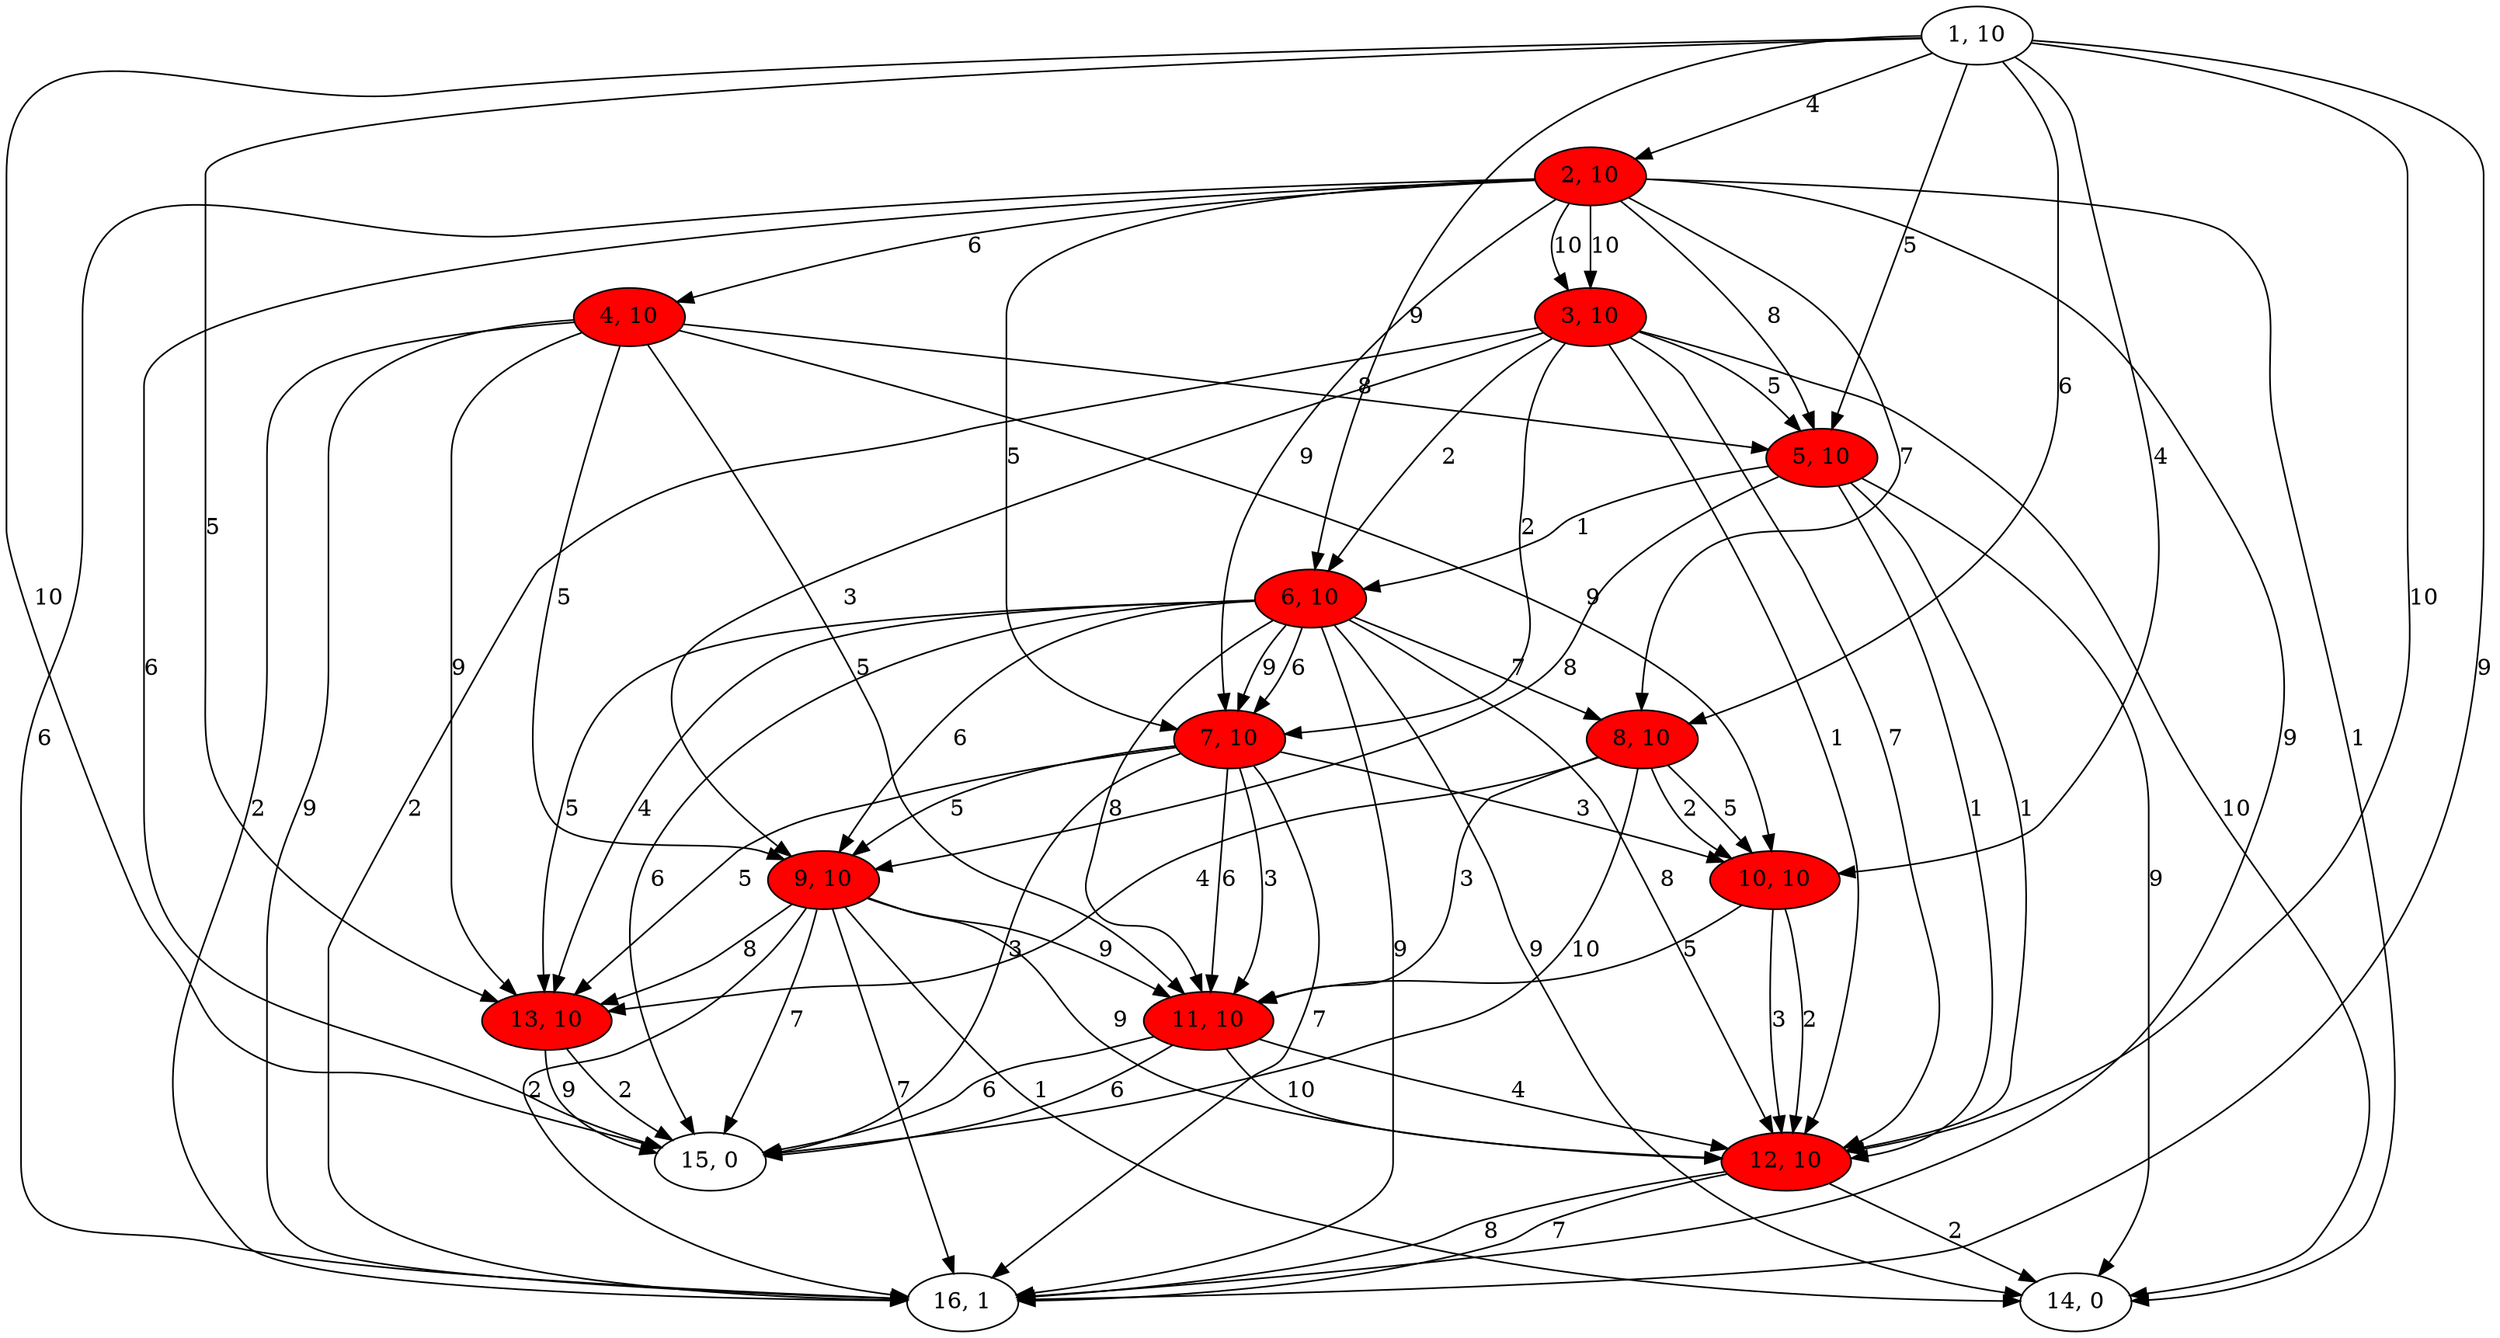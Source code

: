 digraph G{
1[label="1, 10"]
2[label="2, 10"]
3[label="3, 10"]
4[label="4, 10"]
5[label="5, 10"]
6[label="6, 10"]
7[label="7, 10"]
8[label="8, 10"]
9[label="9, 10"]
10[label="10, 10"]
11[label="11, 10"]
12[label="12, 10"]
13[label="13, 10"]
14[label="14, 0"]
15[label="15, 0"]
16[label="16, 1"]
1->16[label="9"]
1->10[label="4"]
1->12[label="10"]
1->8[label="6"]
1->15[label="10"]
1->6[label="9"]
1->13[label="5"]
1->5[label="5"]
1->2[label="4"]
2[style = filled,fillcolor=red]
2->7[label="9"]
2->16[label="9"]
2->5[label="8"]
2->14[label="1"]
2->15[label="6"]
2->3[label="10"]
2->7[label="5"]
2->16[label="6"]
2->8[label="7"]
2->4[label="6"]
2->3[label="10"]
3[style = filled,fillcolor=red]
3->5[label="5"]
3->9[label="3"]
3->7[label="2"]
3->6[label="2"]
3->14[label="10"]
3->12[label="7"]
3->16[label="2"]
3->12[label="1"]
4[style = filled,fillcolor=red]
4->11[label="5"]
4->10[label="9"]
4->16[label="2"]
4->13[label="9"]
4->16[label="9"]
4->5[label="8"]
4->9[label="5"]
5[style = filled,fillcolor=red]
5->12[label="1"]
5->9[label="8"]
5->12[label="1"]
5->14[label="9"]
5->6[label="1"]
6[style = filled,fillcolor=red]
6->13[label="5"]
6->15[label="6"]
6->8[label="7"]
6->14[label="9"]
6->9[label="6"]
6->7[label="9"]
6->13[label="4"]
6->11[label="8"]
6->16[label="9"]
6->12[label="8"]
6->7[label="6"]
7[style = filled,fillcolor=red]
7->11[label="3"]
7->13[label="5"]
7->11[label="6"]
7->9[label="5"]
7->16[label="7"]
7->10[label="3"]
7->15[label="3"]
8[style = filled,fillcolor=red]
8->11[label="3"]
8->13[label="4"]
8->10[label="5"]
8->15[label="10"]
8->10[label="2"]
9[style = filled,fillcolor=red]
9->16[label="2"]
9->15[label="7"]
9->14[label="1"]
9->16[label="7"]
9->13[label="8"]
9->12[label="9"]
9->11[label="9"]
10[style = filled,fillcolor=red]
10->11[label="5"]
10->12[label="3"]
10->12[label="2"]
11[style = filled,fillcolor=red]
11->15[label="6"]
11->12[label="10"]
11->15[label="6"]
11->12[label="4"]
12[style = filled,fillcolor=red]
12->16[label="8"]
12->14[label="2"]
12->16[label="7"]
13[style = filled,fillcolor=red]
13->15[label="9"]
13->15[label="2"]
}
